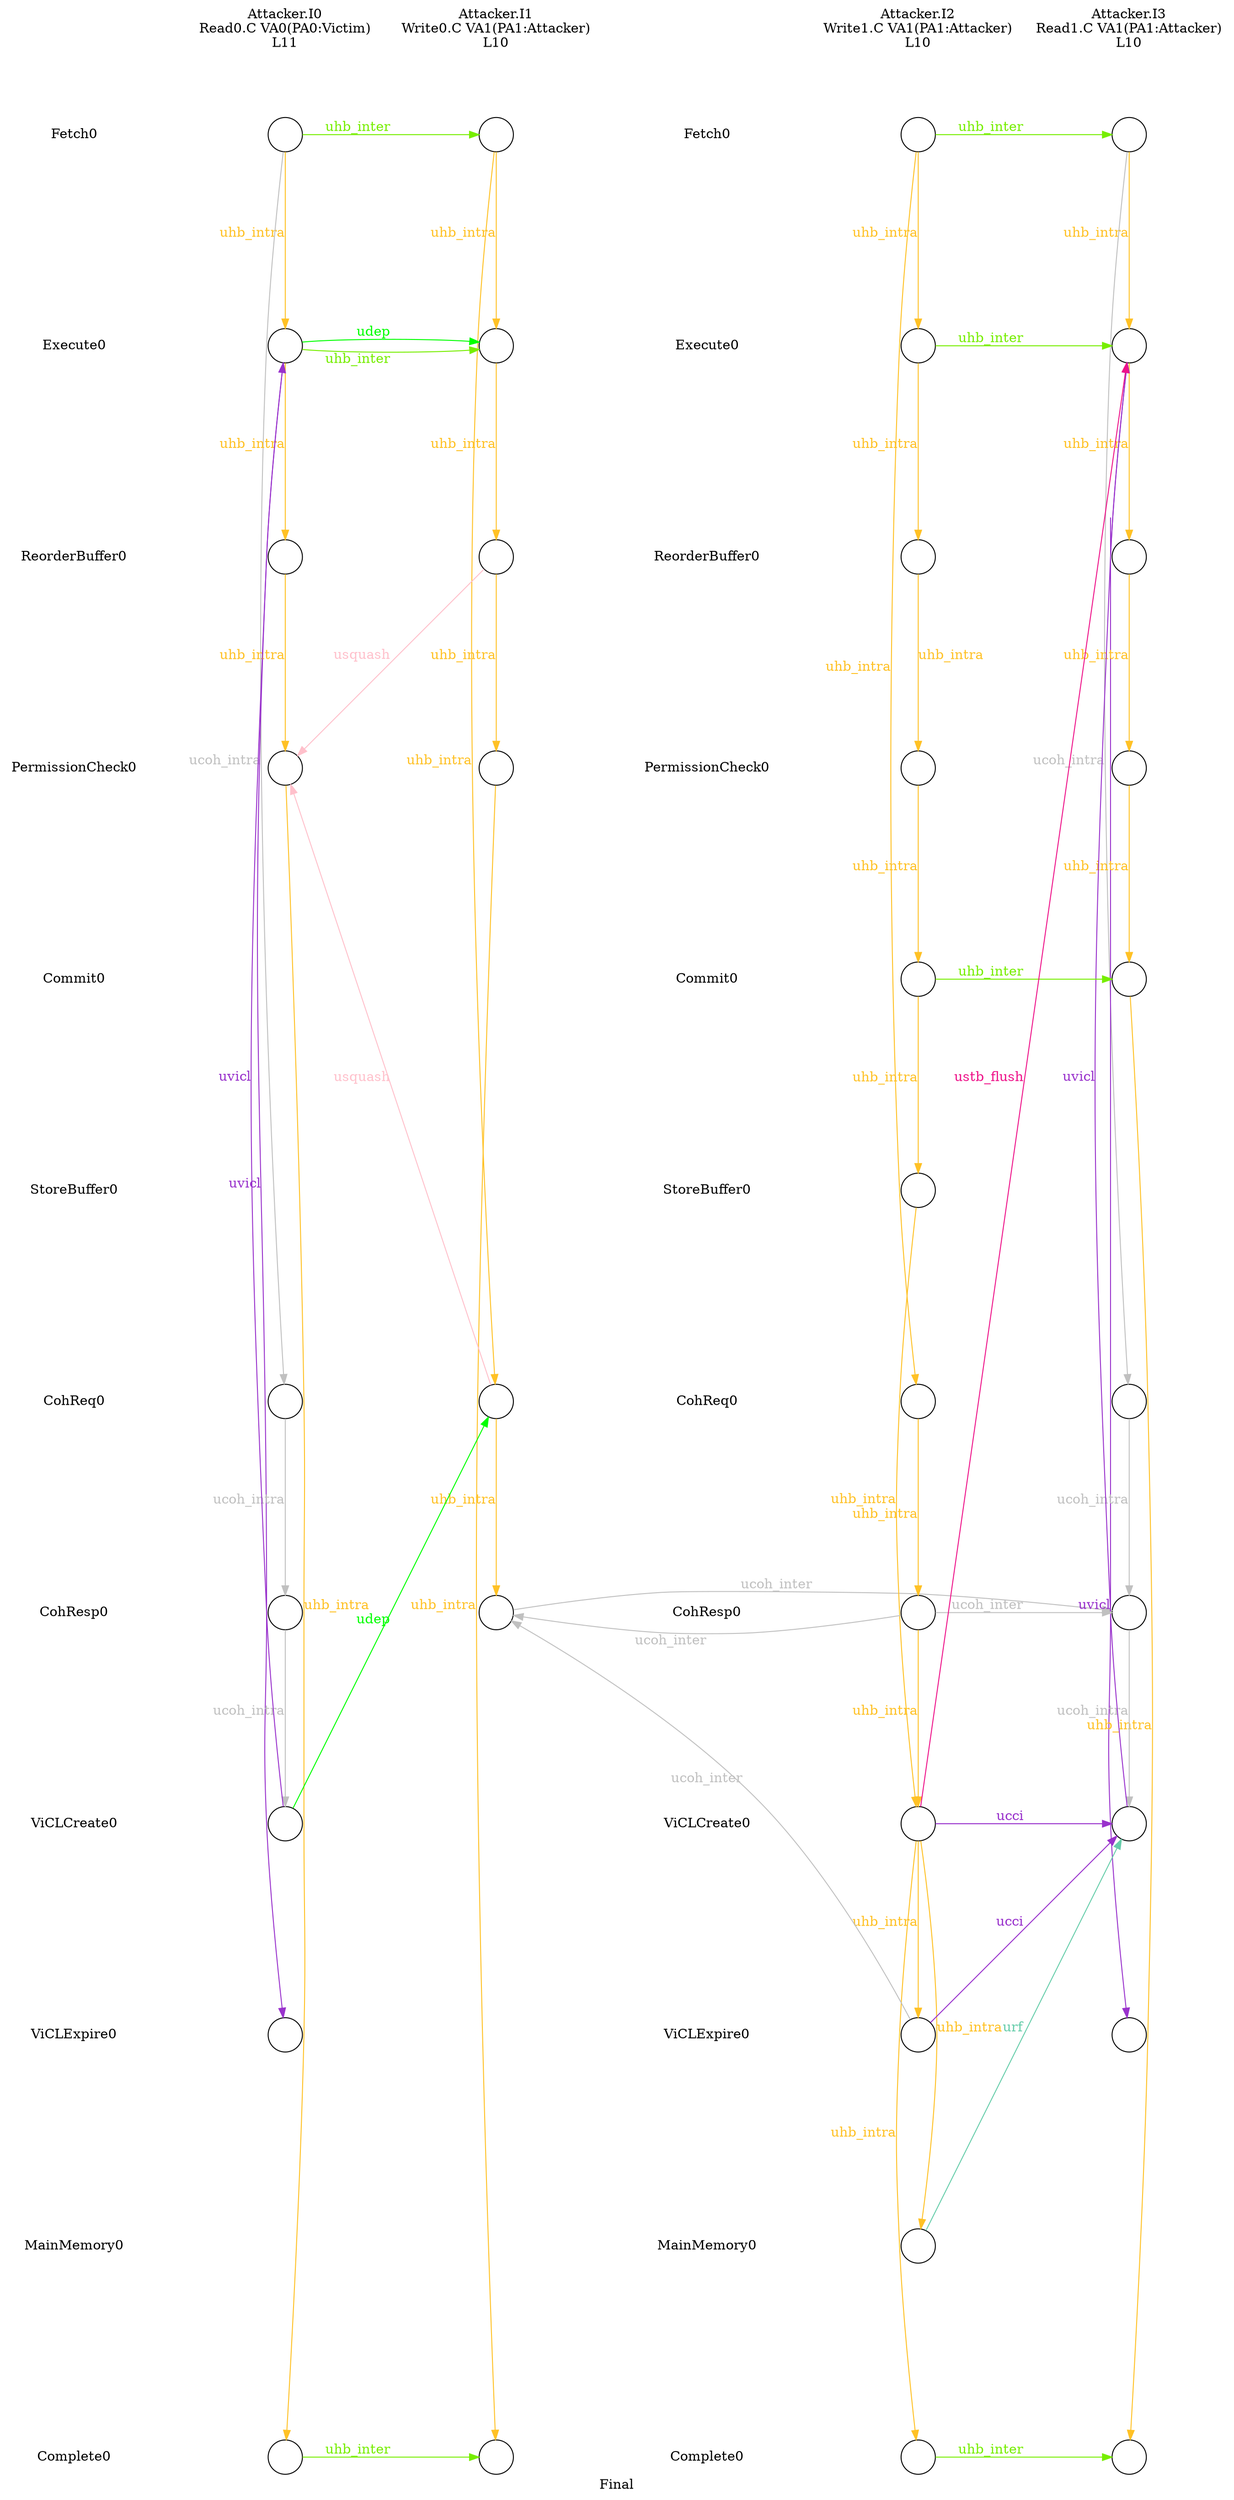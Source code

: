 digraph G {
	layout=neato;
	overlap=scale;
	splines=true;
	label="Final";
	n0_0_label [label="Attacker.I0\nRead0.C VA0(PA0:Victim)\nL11\n";pos="1,0.5!";shape=none];
	n1_0_label [label="Attacker.I1\nWrite0.C VA1(PA1:Attacker)\nL10\n";pos="2,0.5!";shape=none];
	n2_0_label [label="Attacker.I2\nWrite1.C VA1(PA1:Attacker)\nL10\n";pos="4,0.5!";shape=none];
	n3_0_label [label="Attacker.I3\nRead1.C VA1(PA1:Attacker)\nL10\n";pos="5,0.5!";shape=none];
	l0_8_label [label="ViCLCreate0";pos="0,-8!";shape=none];
	l0_7_label [label="CohResp0";pos="0,-7!";shape=none];
	l0_3_label [label="PermissionCheck0";pos="0,-3!";shape=none];
	l0_4_label [label="Commit0";pos="0,-4!";shape=none];
	l0_5_label [label="StoreBuffer0";pos="0,-5!";shape=none];
	l0_10_label [label="MainMemory0";pos="0,-10!";shape=none];
	l0_2_label [label="ReorderBuffer0";pos="0,-2!";shape=none];
	l0_6_label [label="CohReq0";pos="0,-6!";shape=none];
	l0_11_label [label="Complete0";pos="0,-11!";shape=none];
	l0_1_label [label="Execute0";pos="0,-1!";shape=none];
	l0_9_label [label="ViCLExpire0";pos="0,-9!";shape=none];
	l0_0_label [label="Fetch0";pos="0,-0!";shape=none];
	l3_8_label [label="ViCLCreate0";pos="3,-8!";shape=none];
	l3_7_label [label="CohResp0";pos="3,-7!";shape=none];
	l3_3_label [label="PermissionCheck0";pos="3,-3!";shape=none];
	l3_4_label [label="Commit0";pos="3,-4!";shape=none];
	l3_5_label [label="StoreBuffer0";pos="3,-5!";shape=none];
	l3_10_label [label="MainMemory0";pos="3,-10!";shape=none];
	l3_2_label [label="ReorderBuffer0";pos="3,-2!";shape=none];
	l3_6_label [label="CohReq0";pos="3,-6!";shape=none];
	l3_11_label [label="Complete0";pos="3,-11!";shape=none];
	l3_1_label [label="Execute0";pos="3,-1!";shape=none];
	l3_9_label [label="ViCLExpire0";pos="3,-9!";shape=none];
	l3_0_label [label="Fetch0";pos="3,-0!";shape=none];
	n1_0_0_0_Write0_at_0_0 [shape=circle;label="";pos="2,-0!";];
	n1_0_0_0_Write0_at_0_1 [shape=circle;label="";pos="2,-1!";];
	n1_0_0_0_Write0_at_0_2 [shape=circle;label="";pos="2,-2!";];
	n1_0_0_0_Write0_at_0_3 [shape=circle;label="";pos="2,-3!";];
	n1_0_0_0_Write0_at_0_6 [shape=circle;label="";pos="2,-6!";];
	n1_0_0_0_Write0_at_0_7 [shape=circle;label="";pos="2,-7!";];
	n1_0_0_0_Write0_at_0_11 [shape=circle;label="";pos="2,-11!";];
	n0_0_0_0_Read0_at_0_0 [shape=circle;label="";pos="1,-0!";];
	n0_0_0_0_Read0_at_0_1 [shape=circle;label="";pos="1,-1!";];
	n0_0_0_0_Read0_at_0_2 [shape=circle;label="";pos="1,-2!";];
	n0_0_0_0_Read0_at_0_3 [shape=circle;label="";pos="1,-3!";];
	n0_0_0_0_Read0_at_0_6 [shape=circle;label="";pos="1,-6!";];
	n0_0_0_0_Read0_at_0_7 [shape=circle;label="";pos="1,-7!";];
	n0_0_0_0_Read0_at_0_8 [shape=circle;label="";pos="1,-8!";];
	n0_0_0_0_Read0_at_0_9 [shape=circle;label="";pos="1,-9!";];
	n0_0_0_0_Read0_at_0_11 [shape=circle;label="";pos="1,-11!";];
	n3_1_0_0_Read1_at_1_0 [shape=circle;label="";pos="5,-0!";];
	n3_1_0_0_Read1_at_1_1 [shape=circle;label="";pos="5,-1!";];
	n3_1_0_0_Read1_at_1_2 [shape=circle;label="";pos="5,-2!";];
	n3_1_0_0_Read1_at_1_3 [shape=circle;label="";pos="5,-3!";];
	n3_1_0_0_Read1_at_1_4 [shape=circle;label="";pos="5,-4!";];
	n3_1_0_0_Read1_at_1_6 [shape=circle;label="";pos="5,-6!";];
	n3_1_0_0_Read1_at_1_7 [shape=circle;label="";pos="5,-7!";];
	n3_1_0_0_Read1_at_1_8 [shape=circle;label="";pos="5,-8!";];
	n3_1_0_0_Read1_at_1_9 [shape=circle;label="";pos="5,-9!";];
	n3_1_0_0_Read1_at_1_11 [shape=circle;label="";pos="5,-11!";];
	n2_1_0_0_Write1_at_1_0 [shape=circle;label="";pos="4,-0!";];
	n2_1_0_0_Write1_at_1_1 [shape=circle;label="";pos="4,-1!";];
	n2_1_0_0_Write1_at_1_2 [shape=circle;label="";pos="4,-2!";];
	n2_1_0_0_Write1_at_1_3 [shape=circle;label="";pos="4,-3!";];
	n2_1_0_0_Write1_at_1_4 [shape=circle;label="";pos="4,-4!";];
	n2_1_0_0_Write1_at_1_5 [shape=circle;label="";pos="4,-5!";];
	n2_1_0_0_Write1_at_1_6 [shape=circle;label="";pos="4,-6!";];
	n2_1_0_0_Write1_at_1_7 [shape=circle;label="";pos="4,-7!";];
	n2_1_0_0_Write1_at_1_8 [shape=circle;label="";pos="4,-8!";];
	n2_1_0_0_Write1_at_1_9 [shape=circle;label="";pos="4,-9!";];
	n2_1_0_0_Write1_at_1_10 [shape=circle;label="";pos="4,-10!";];
	n2_1_0_0_Write1_at_1_11 [shape=circle;label="";pos="4,-11!";];
	n2_1_0_0_Write1_at_1_10 -> n3_1_0_0_Read1_at_1_8[label="urf";constraint=false;color="aquamarine3";fontcolor="aquamarine3";];
	n1_0_0_0_Write0_at_0_2 -> n0_0_0_0_Read0_at_0_3[label="usquash";constraint=false;color="pink";fontcolor="pink";];
	n1_0_0_0_Write0_at_0_6 -> n0_0_0_0_Read0_at_0_3[label="usquash";constraint=false;color="pink";fontcolor="pink";];
	n0_0_0_0_Read0_at_0_1 -> n1_0_0_0_Write0_at_0_1[label="udep";constraint=false;color="green";fontcolor="green";];
	n0_0_0_0_Read0_at_0_8 -> n1_0_0_0_Write0_at_0_6[label="udep";constraint=false;color="green";fontcolor="green";];
	n1_0_0_0_Write0_at_0_0 -> n1_0_0_0_Write0_at_0_1[label="uhb_intra";constraint=false;color="goldenrod1";fontcolor="goldenrod1";];
	n1_0_0_0_Write0_at_0_0 -> n1_0_0_0_Write0_at_0_6[label="uhb_intra";constraint=false;color="goldenrod1";fontcolor="goldenrod1";];
	n1_0_0_0_Write0_at_0_1 -> n1_0_0_0_Write0_at_0_2[label="uhb_intra";constraint=false;color="goldenrod1";fontcolor="goldenrod1";];
	n1_0_0_0_Write0_at_0_2 -> n1_0_0_0_Write0_at_0_3[label="uhb_intra";constraint=false;color="goldenrod1";fontcolor="goldenrod1";];
	n1_0_0_0_Write0_at_0_3 -> n1_0_0_0_Write0_at_0_11[label="uhb_intra";constraint=false;color="goldenrod1";fontcolor="goldenrod1";];
	n1_0_0_0_Write0_at_0_6 -> n1_0_0_0_Write0_at_0_7[label="uhb_intra";constraint=false;color="goldenrod1";fontcolor="goldenrod1";];
	n0_0_0_0_Read0_at_0_0 -> n0_0_0_0_Read0_at_0_1[label="uhb_intra";constraint=false;color="goldenrod1";fontcolor="goldenrod1";];
	n0_0_0_0_Read0_at_0_1 -> n0_0_0_0_Read0_at_0_2[label="uhb_intra";constraint=false;color="goldenrod1";fontcolor="goldenrod1";];
	n0_0_0_0_Read0_at_0_2 -> n0_0_0_0_Read0_at_0_3[label="uhb_intra";constraint=false;color="goldenrod1";fontcolor="goldenrod1";];
	n0_0_0_0_Read0_at_0_3 -> n0_0_0_0_Read0_at_0_11[label="uhb_intra";constraint=false;color="goldenrod1";fontcolor="goldenrod1";];
	n3_1_0_0_Read1_at_1_0 -> n3_1_0_0_Read1_at_1_1[label="uhb_intra";constraint=false;color="goldenrod1";fontcolor="goldenrod1";];
	n3_1_0_0_Read1_at_1_1 -> n3_1_0_0_Read1_at_1_2[label="uhb_intra";constraint=false;color="goldenrod1";fontcolor="goldenrod1";];
	n3_1_0_0_Read1_at_1_2 -> n3_1_0_0_Read1_at_1_3[label="uhb_intra";constraint=false;color="goldenrod1";fontcolor="goldenrod1";];
	n3_1_0_0_Read1_at_1_3 -> n3_1_0_0_Read1_at_1_4[label="uhb_intra";constraint=false;color="goldenrod1";fontcolor="goldenrod1";];
	n3_1_0_0_Read1_at_1_4 -> n3_1_0_0_Read1_at_1_11[label="uhb_intra";constraint=false;color="goldenrod1";fontcolor="goldenrod1";];
	n2_1_0_0_Write1_at_1_0 -> n2_1_0_0_Write1_at_1_1[label="uhb_intra";constraint=false;color="goldenrod1";fontcolor="goldenrod1";];
	n2_1_0_0_Write1_at_1_0 -> n2_1_0_0_Write1_at_1_6[label="uhb_intra";constraint=false;color="goldenrod1";fontcolor="goldenrod1";];
	n2_1_0_0_Write1_at_1_1 -> n2_1_0_0_Write1_at_1_2[label="uhb_intra";constraint=false;color="goldenrod1";fontcolor="goldenrod1";];
	n2_1_0_0_Write1_at_1_2 -> n2_1_0_0_Write1_at_1_3[label="uhb_intra";constraint=false;color="goldenrod1";fontcolor="goldenrod1";];
	n2_1_0_0_Write1_at_1_3 -> n2_1_0_0_Write1_at_1_4[label="uhb_intra";constraint=false;color="goldenrod1";fontcolor="goldenrod1";];
	n2_1_0_0_Write1_at_1_4 -> n2_1_0_0_Write1_at_1_5[label="uhb_intra";constraint=false;color="goldenrod1";fontcolor="goldenrod1";];
	n2_1_0_0_Write1_at_1_5 -> n2_1_0_0_Write1_at_1_8[label="uhb_intra";constraint=false;color="goldenrod1";fontcolor="goldenrod1";];
	n2_1_0_0_Write1_at_1_6 -> n2_1_0_0_Write1_at_1_7[label="uhb_intra";constraint=false;color="goldenrod1";fontcolor="goldenrod1";];
	n2_1_0_0_Write1_at_1_7 -> n2_1_0_0_Write1_at_1_8[label="uhb_intra";constraint=false;color="goldenrod1";fontcolor="goldenrod1";];
	n2_1_0_0_Write1_at_1_8 -> n2_1_0_0_Write1_at_1_9[label="uhb_intra";constraint=false;color="goldenrod1";fontcolor="goldenrod1";];
	n2_1_0_0_Write1_at_1_8 -> n2_1_0_0_Write1_at_1_10[label="uhb_intra";constraint=false;color="goldenrod1";fontcolor="goldenrod1";];
	n2_1_0_0_Write1_at_1_8 -> n2_1_0_0_Write1_at_1_11[label="uhb_intra";constraint=false;color="goldenrod1";fontcolor="goldenrod1";];
	n1_0_0_0_Write0_at_0_7 -> n3_1_0_0_Read1_at_1_7[label="ucoh_inter";constraint=false;color="gray";fontcolor="gray";];
	n2_1_0_0_Write1_at_1_7 -> n1_0_0_0_Write0_at_0_7[label="ucoh_inter";constraint=false;color="gray";fontcolor="gray";];
	n2_1_0_0_Write1_at_1_7 -> n3_1_0_0_Read1_at_1_7[label="ucoh_inter";constraint=false;color="gray";fontcolor="gray";];
	n2_1_0_0_Write1_at_1_9 -> n1_0_0_0_Write0_at_0_7[label="ucoh_inter";constraint=false;color="gray";fontcolor="gray";];
	n0_0_0_0_Read0_at_0_0 -> n1_0_0_0_Write0_at_0_0[label="uhb_inter";constraint=false;color="chartreuse2";fontcolor="chartreuse2";];
	n0_0_0_0_Read0_at_0_1 -> n1_0_0_0_Write0_at_0_1[label="uhb_inter";constraint=false;color="chartreuse2";fontcolor="chartreuse2";];
	n0_0_0_0_Read0_at_0_11 -> n1_0_0_0_Write0_at_0_11[label="uhb_inter";constraint=false;color="chartreuse2";fontcolor="chartreuse2";];
	n2_1_0_0_Write1_at_1_0 -> n3_1_0_0_Read1_at_1_0[label="uhb_inter";constraint=false;color="chartreuse2";fontcolor="chartreuse2";];
	n2_1_0_0_Write1_at_1_1 -> n3_1_0_0_Read1_at_1_1[label="uhb_inter";constraint=false;color="chartreuse2";fontcolor="chartreuse2";];
	n2_1_0_0_Write1_at_1_4 -> n3_1_0_0_Read1_at_1_4[label="uhb_inter";constraint=false;color="chartreuse2";fontcolor="chartreuse2";];
	n2_1_0_0_Write1_at_1_11 -> n3_1_0_0_Read1_at_1_11[label="uhb_inter";constraint=false;color="chartreuse2";fontcolor="chartreuse2";];
	n0_0_0_0_Read0_at_0_1 -> n0_0_0_0_Read0_at_0_9[label="uvicl";constraint=false;color="darkorchid";fontcolor="darkorchid";];
	n0_0_0_0_Read0_at_0_8 -> n0_0_0_0_Read0_at_0_1[label="uvicl";constraint=false;color="darkorchid";fontcolor="darkorchid";];
	n3_1_0_0_Read1_at_1_1 -> n3_1_0_0_Read1_at_1_9[label="uvicl";constraint=false;color="darkorchid";fontcolor="darkorchid";];
	n3_1_0_0_Read1_at_1_8 -> n3_1_0_0_Read1_at_1_1[label="uvicl";constraint=false;color="darkorchid";fontcolor="darkorchid";];
	n2_1_0_0_Write1_at_1_8 -> n3_1_0_0_Read1_at_1_8[label="ucci";constraint=false;color="darkorchid";fontcolor="darkorchid";];
	n2_1_0_0_Write1_at_1_9 -> n3_1_0_0_Read1_at_1_8[label="ucci";constraint=false;color="darkorchid";fontcolor="darkorchid";];
	n0_0_0_0_Read0_at_0_0 -> n0_0_0_0_Read0_at_0_6[label="ucoh_intra";constraint=false;color="gray";fontcolor="gray";];
	n0_0_0_0_Read0_at_0_6 -> n0_0_0_0_Read0_at_0_7[label="ucoh_intra";constraint=false;color="gray";fontcolor="gray";];
	n0_0_0_0_Read0_at_0_7 -> n0_0_0_0_Read0_at_0_8[label="ucoh_intra";constraint=false;color="gray";fontcolor="gray";];
	n3_1_0_0_Read1_at_1_0 -> n3_1_0_0_Read1_at_1_6[label="ucoh_intra";constraint=false;color="gray";fontcolor="gray";];
	n3_1_0_0_Read1_at_1_6 -> n3_1_0_0_Read1_at_1_7[label="ucoh_intra";constraint=false;color="gray";fontcolor="gray";];
	n3_1_0_0_Read1_at_1_7 -> n3_1_0_0_Read1_at_1_8[label="ucoh_intra";constraint=false;color="gray";fontcolor="gray";];
	n2_1_0_0_Write1_at_1_8 -> n3_1_0_0_Read1_at_1_1[label="ustb_flush";constraint=false;color="deeppink2";fontcolor="deeppink2";];
}
